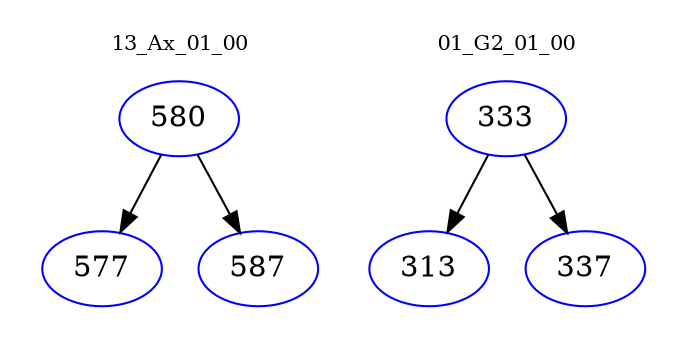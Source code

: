 digraph{
subgraph cluster_0 {
color = white
label = "13_Ax_01_00";
fontsize=10;
T0_580 [label="580", color="blue"]
T0_580 -> T0_577 [color="black"]
T0_577 [label="577", color="blue"]
T0_580 -> T0_587 [color="black"]
T0_587 [label="587", color="blue"]
}
subgraph cluster_1 {
color = white
label = "01_G2_01_00";
fontsize=10;
T1_333 [label="333", color="blue"]
T1_333 -> T1_313 [color="black"]
T1_313 [label="313", color="blue"]
T1_333 -> T1_337 [color="black"]
T1_337 [label="337", color="blue"]
}
}
